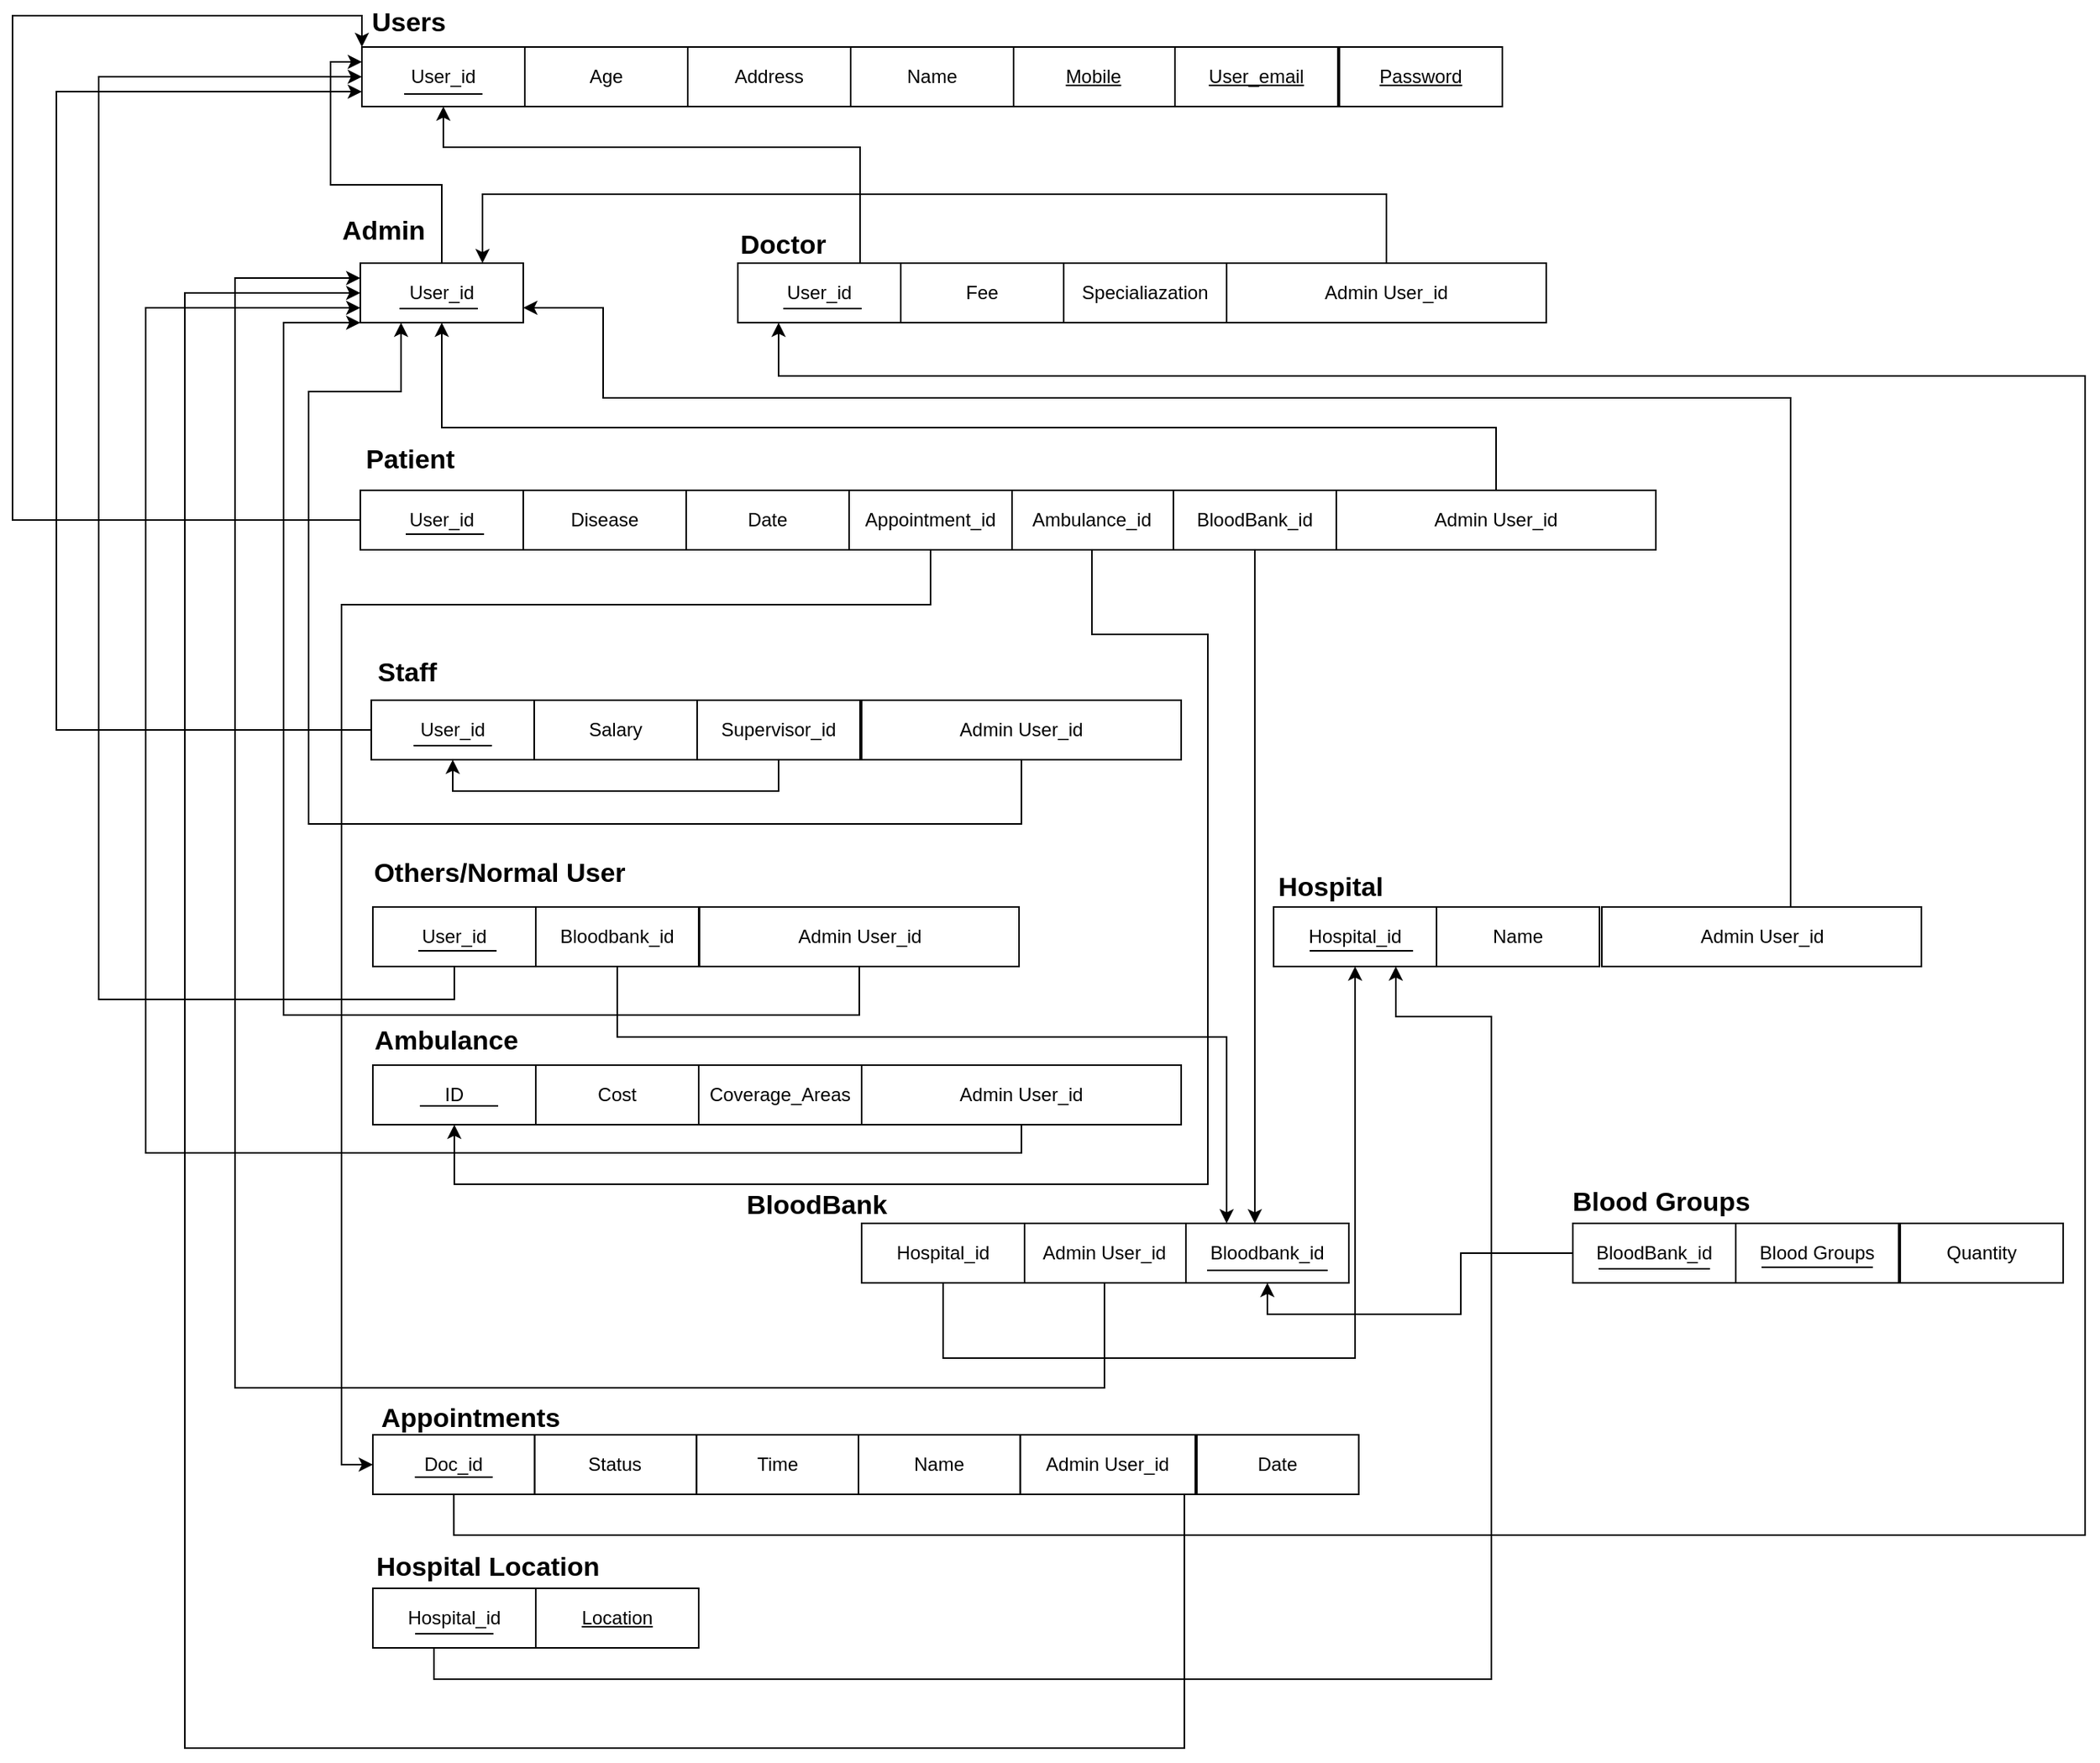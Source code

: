 <mxfile version="24.2.5" type="device">
  <diagram name="Page-1" id="t8lxZt6YW_YcsH63pe30">
    <mxGraphModel dx="1834" dy="1938" grid="0" gridSize="10" guides="1" tooltips="1" connect="1" arrows="1" fold="1" page="0" pageScale="1" pageWidth="1169" pageHeight="827" math="0" shadow="0">
      <root>
        <mxCell id="0" />
        <mxCell id="1" parent="0" />
        <mxCell id="Dp11Pmm7sF2zPxHeD_B5-30" value="" style="group" parent="1" vertex="1" connectable="0">
          <mxGeometry x="4" y="-78" width="208" height="38" as="geometry" />
        </mxCell>
        <mxCell id="Dp11Pmm7sF2zPxHeD_B5-15" value="Hospital_id" style="rounded=0;whiteSpace=wrap;html=1;" parent="Dp11Pmm7sF2zPxHeD_B5-30" vertex="1">
          <mxGeometry width="104" height="38" as="geometry" />
        </mxCell>
        <mxCell id="Dp11Pmm7sF2zPxHeD_B5-16" value="&lt;u&gt;Location&lt;/u&gt;" style="rounded=0;whiteSpace=wrap;html=1;" parent="Dp11Pmm7sF2zPxHeD_B5-30" vertex="1">
          <mxGeometry x="104" width="104" height="38" as="geometry" />
        </mxCell>
        <mxCell id="Dp11Pmm7sF2zPxHeD_B5-81" value="" style="endArrow=none;html=1;rounded=0;" parent="Dp11Pmm7sF2zPxHeD_B5-30" edge="1">
          <mxGeometry width="50" height="50" relative="1" as="geometry">
            <mxPoint x="27" y="29" as="sourcePoint" />
            <mxPoint x="77" y="29" as="targetPoint" />
          </mxGeometry>
        </mxCell>
        <mxCell id="Dp11Pmm7sF2zPxHeD_B5-54" value="Hospital Location" style="text;html=1;align=center;verticalAlign=middle;whiteSpace=wrap;rounded=0;fontStyle=1;fontSize=17;" parent="1" vertex="1">
          <mxGeometry x="-3" y="-106" width="161" height="30" as="geometry" />
        </mxCell>
        <mxCell id="Dp11Pmm7sF2zPxHeD_B5-60" value="" style="group" parent="1" vertex="1" connectable="0">
          <mxGeometry x="752" y="-339" width="226" height="66" as="geometry" />
        </mxCell>
        <mxCell id="Dp11Pmm7sF2zPxHeD_B5-29" value="" style="group" parent="Dp11Pmm7sF2zPxHeD_B5-60" vertex="1" connectable="0">
          <mxGeometry x="18" y="28" width="208" height="38" as="geometry" />
        </mxCell>
        <mxCell id="Dp11Pmm7sF2zPxHeD_B5-23" value="BloodBank_id" style="rounded=0;whiteSpace=wrap;html=1;" parent="Dp11Pmm7sF2zPxHeD_B5-29" vertex="1">
          <mxGeometry width="104" height="38" as="geometry" />
        </mxCell>
        <mxCell id="Dp11Pmm7sF2zPxHeD_B5-24" value="Blood Groups" style="rounded=0;whiteSpace=wrap;html=1;" parent="Dp11Pmm7sF2zPxHeD_B5-29" vertex="1">
          <mxGeometry x="104" width="104" height="38" as="geometry" />
        </mxCell>
        <mxCell id="Dp11Pmm7sF2zPxHeD_B5-86" value="" style="endArrow=none;html=1;rounded=0;" parent="Dp11Pmm7sF2zPxHeD_B5-29" edge="1">
          <mxGeometry width="50" height="50" relative="1" as="geometry">
            <mxPoint x="120.5" y="28" as="sourcePoint" />
            <mxPoint x="191.5" y="28" as="targetPoint" />
          </mxGeometry>
        </mxCell>
        <mxCell id="Dp11Pmm7sF2zPxHeD_B5-82" value="" style="endArrow=none;html=1;rounded=0;" parent="Dp11Pmm7sF2zPxHeD_B5-29" edge="1">
          <mxGeometry width="50" height="50" relative="1" as="geometry">
            <mxPoint x="16.5" y="29" as="sourcePoint" />
            <mxPoint x="87.5" y="29" as="targetPoint" />
          </mxGeometry>
        </mxCell>
        <mxCell id="Dp11Pmm7sF2zPxHeD_B5-49" value="Blood Groups" style="text;html=1;align=center;verticalAlign=middle;whiteSpace=wrap;rounded=0;fontStyle=1;fontSize=17;" parent="Dp11Pmm7sF2zPxHeD_B5-60" vertex="1">
          <mxGeometry width="149" height="30" as="geometry" />
        </mxCell>
        <mxCell id="Dp11Pmm7sF2zPxHeD_B5-61" value="" style="group" parent="1" vertex="1" connectable="0">
          <mxGeometry x="-3" y="-337" width="630" height="64" as="geometry" />
        </mxCell>
        <mxCell id="niFvIInuQAFIrLRp8Wx1-51" value="" style="group" parent="Dp11Pmm7sF2zPxHeD_B5-61" vertex="1" connectable="0">
          <mxGeometry x="7" y="26" width="623" height="38" as="geometry" />
        </mxCell>
        <mxCell id="niFvIInuQAFIrLRp8Wx1-54" value="Admin User_id" style="rounded=0;whiteSpace=wrap;html=1;" parent="niFvIInuQAFIrLRp8Wx1-51" vertex="1">
          <mxGeometry x="415" width="104" height="38" as="geometry" />
        </mxCell>
        <mxCell id="niFvIInuQAFIrLRp8Wx1-55" value="Bloodbank_id" style="rounded=0;whiteSpace=wrap;html=1;" parent="niFvIInuQAFIrLRp8Wx1-51" vertex="1">
          <mxGeometry x="519" width="104" height="38" as="geometry" />
        </mxCell>
        <mxCell id="niFvIInuQAFIrLRp8Wx1-56" value="Hospital_id" style="rounded=0;whiteSpace=wrap;html=1;" parent="niFvIInuQAFIrLRp8Wx1-51" vertex="1">
          <mxGeometry x="312" width="104" height="38" as="geometry" />
        </mxCell>
        <mxCell id="Dp11Pmm7sF2zPxHeD_B5-79" value="" style="endArrow=none;html=1;rounded=0;" parent="niFvIInuQAFIrLRp8Wx1-51" edge="1">
          <mxGeometry width="50" height="50" relative="1" as="geometry">
            <mxPoint x="532.5" y="30" as="sourcePoint" />
            <mxPoint x="609.5" y="30" as="targetPoint" />
          </mxGeometry>
        </mxCell>
        <mxCell id="Dp11Pmm7sF2zPxHeD_B5-51" value="BloodBank" style="text;html=1;align=center;verticalAlign=middle;whiteSpace=wrap;rounded=0;fontStyle=1;fontSize=17;" parent="Dp11Pmm7sF2zPxHeD_B5-61" vertex="1">
          <mxGeometry x="237" width="107" height="30" as="geometry" />
        </mxCell>
        <mxCell id="Dp11Pmm7sF2zPxHeD_B5-62" value="" style="group" parent="1" vertex="1" connectable="0">
          <mxGeometry x="-7" y="-201" width="645.329" height="65" as="geometry" />
        </mxCell>
        <mxCell id="niFvIInuQAFIrLRp8Wx1-115" value="" style="group" parent="Dp11Pmm7sF2zPxHeD_B5-62" vertex="1" connectable="0">
          <mxGeometry x="11" y="25" width="634.329" height="40" as="geometry" />
        </mxCell>
        <mxCell id="niFvIInuQAFIrLRp8Wx1-116" value="Doc_id" style="rounded=0;whiteSpace=wrap;html=1;" parent="niFvIInuQAFIrLRp8Wx1-115" vertex="1">
          <mxGeometry width="103.332" height="38" as="geometry" />
        </mxCell>
        <mxCell id="niFvIInuQAFIrLRp8Wx1-117" value="Status" style="rounded=0;whiteSpace=wrap;html=1;" parent="niFvIInuQAFIrLRp8Wx1-115" vertex="1">
          <mxGeometry x="103.332" width="103.332" height="38" as="geometry" />
        </mxCell>
        <mxCell id="niFvIInuQAFIrLRp8Wx1-120" value="Name" style="rounded=0;whiteSpace=wrap;html=1;" parent="niFvIInuQAFIrLRp8Wx1-115" vertex="1">
          <mxGeometry x="309.997" width="103.332" height="38" as="geometry" />
        </mxCell>
        <mxCell id="niFvIInuQAFIrLRp8Wx1-121" value="Time" style="rounded=0;whiteSpace=wrap;html=1;" parent="niFvIInuQAFIrLRp8Wx1-115" vertex="1">
          <mxGeometry x="206.665" width="103.332" height="38" as="geometry" />
        </mxCell>
        <mxCell id="Dp11Pmm7sF2zPxHeD_B5-21" value="Admin User_id" style="rounded=0;whiteSpace=wrap;html=1;movable=1;resizable=1;rotatable=1;deletable=1;editable=1;locked=0;connectable=1;container=0;" parent="niFvIInuQAFIrLRp8Wx1-115" vertex="1">
          <mxGeometry x="413.33" width="111.67" height="38" as="geometry" />
        </mxCell>
        <mxCell id="Dp11Pmm7sF2zPxHeD_B5-80" value="" style="endArrow=none;html=1;rounded=0;" parent="niFvIInuQAFIrLRp8Wx1-115" edge="1">
          <mxGeometry width="50" height="50" relative="1" as="geometry">
            <mxPoint x="26.827" y="27" as="sourcePoint" />
            <mxPoint x="76.506" y="27" as="targetPoint" />
          </mxGeometry>
        </mxCell>
        <mxCell id="iuuWkMj3sUxQmYmU7FHi-2" value="Date" style="rounded=0;whiteSpace=wrap;html=1;" parent="niFvIInuQAFIrLRp8Wx1-115" vertex="1">
          <mxGeometry x="525.997" width="103.332" height="38" as="geometry" />
        </mxCell>
        <mxCell id="Dp11Pmm7sF2zPxHeD_B5-50" value="Appointments" style="text;html=1;align=center;verticalAlign=middle;whiteSpace=wrap;rounded=0;fontStyle=1;fontSize=17;" parent="Dp11Pmm7sF2zPxHeD_B5-62" vertex="1">
          <mxGeometry width="147" height="30" as="geometry" />
        </mxCell>
        <mxCell id="Dp11Pmm7sF2zPxHeD_B5-63" value="" style="group" parent="1" vertex="1" connectable="0">
          <mxGeometry x="573" y="-540" width="419.5" height="65" as="geometry" />
        </mxCell>
        <mxCell id="Dp11Pmm7sF2zPxHeD_B5-55" value="" style="group" parent="Dp11Pmm7sF2zPxHeD_B5-63" vertex="1" connectable="0">
          <mxGeometry x="6" y="27" width="413.5" height="38" as="geometry" />
        </mxCell>
        <mxCell id="Dp11Pmm7sF2zPxHeD_B5-56" value="Hospital_id" style="rounded=0;whiteSpace=wrap;html=1;" parent="Dp11Pmm7sF2zPxHeD_B5-55" vertex="1">
          <mxGeometry width="104" height="38" as="geometry" />
        </mxCell>
        <mxCell id="Dp11Pmm7sF2zPxHeD_B5-57" value="Name" style="rounded=0;whiteSpace=wrap;html=1;" parent="Dp11Pmm7sF2zPxHeD_B5-55" vertex="1">
          <mxGeometry x="104" width="104" height="38" as="geometry" />
        </mxCell>
        <mxCell id="Dp11Pmm7sF2zPxHeD_B5-58" value="Admin User_id" style="rounded=0;whiteSpace=wrap;html=1;movable=1;resizable=1;rotatable=1;deletable=1;editable=1;locked=0;connectable=1;container=0;" parent="Dp11Pmm7sF2zPxHeD_B5-55" vertex="1">
          <mxGeometry x="209.5" width="204" height="38" as="geometry" />
        </mxCell>
        <mxCell id="Dp11Pmm7sF2zPxHeD_B5-77" value="" style="endArrow=none;html=1;rounded=0;entryX=0.856;entryY=0.737;entryDx=0;entryDy=0;entryPerimeter=0;" parent="Dp11Pmm7sF2zPxHeD_B5-55" target="Dp11Pmm7sF2zPxHeD_B5-56" edge="1">
          <mxGeometry width="50" height="50" relative="1" as="geometry">
            <mxPoint x="23" y="28" as="sourcePoint" />
            <mxPoint x="77" y="28" as="targetPoint" />
          </mxGeometry>
        </mxCell>
        <mxCell id="Dp11Pmm7sF2zPxHeD_B5-59" value="Hospital" style="text;html=1;align=center;verticalAlign=middle;whiteSpace=wrap;rounded=0;fontStyle=1;fontSize=17;" parent="Dp11Pmm7sF2zPxHeD_B5-63" vertex="1">
          <mxGeometry width="85" height="30" as="geometry" />
        </mxCell>
        <mxCell id="Dp11Pmm7sF2zPxHeD_B5-64" value="" style="group" parent="1" vertex="1" connectable="0">
          <mxGeometry x="-29" y="-442" width="549" height="68" as="geometry" />
        </mxCell>
        <mxCell id="Dp11Pmm7sF2zPxHeD_B5-13" value="" style="group" parent="Dp11Pmm7sF2zPxHeD_B5-64" vertex="1" connectable="0">
          <mxGeometry x="33" y="30" width="516" height="38" as="geometry" />
        </mxCell>
        <mxCell id="niFvIInuQAFIrLRp8Wx1-95" value="ID" style="rounded=0;whiteSpace=wrap;html=1;" parent="Dp11Pmm7sF2zPxHeD_B5-13" vertex="1">
          <mxGeometry width="104" height="38" as="geometry" />
        </mxCell>
        <mxCell id="niFvIInuQAFIrLRp8Wx1-96" value="Cost" style="rounded=0;whiteSpace=wrap;html=1;" parent="Dp11Pmm7sF2zPxHeD_B5-13" vertex="1">
          <mxGeometry x="104" width="104" height="38" as="geometry" />
        </mxCell>
        <mxCell id="niFvIInuQAFIrLRp8Wx1-100" value="Coverage_Areas" style="rounded=0;whiteSpace=wrap;html=1;" parent="Dp11Pmm7sF2zPxHeD_B5-13" vertex="1">
          <mxGeometry x="208" width="104" height="38" as="geometry" />
        </mxCell>
        <mxCell id="Dp11Pmm7sF2zPxHeD_B5-12" value="Admin User_id" style="rounded=0;whiteSpace=wrap;html=1;movable=1;resizable=1;rotatable=1;deletable=1;editable=1;locked=0;connectable=1;container=0;" parent="Dp11Pmm7sF2zPxHeD_B5-13" vertex="1">
          <mxGeometry x="312" width="204" height="38" as="geometry" />
        </mxCell>
        <mxCell id="Dp11Pmm7sF2zPxHeD_B5-78" value="" style="endArrow=none;html=1;rounded=0;" parent="Dp11Pmm7sF2zPxHeD_B5-13" edge="1">
          <mxGeometry width="50" height="50" relative="1" as="geometry">
            <mxPoint x="30" y="26" as="sourcePoint" />
            <mxPoint x="80" y="26" as="targetPoint" />
          </mxGeometry>
        </mxCell>
        <mxCell id="Dp11Pmm7sF2zPxHeD_B5-48" value="Ambulance" style="text;html=1;align=center;verticalAlign=middle;whiteSpace=wrap;rounded=0;fontStyle=1;fontSize=17;" parent="Dp11Pmm7sF2zPxHeD_B5-64" vertex="1">
          <mxGeometry width="160" height="30" as="geometry" />
        </mxCell>
        <mxCell id="Dp11Pmm7sF2zPxHeD_B5-66" value="" style="group" parent="1" vertex="1" connectable="0">
          <mxGeometry x="-4" y="-677" width="630" height="70" as="geometry" />
        </mxCell>
        <mxCell id="niFvIInuQAFIrLRp8Wx1-73" value="" style="group" parent="Dp11Pmm7sF2zPxHeD_B5-66" vertex="1" connectable="0">
          <mxGeometry x="7" y="32" width="623" height="38" as="geometry" />
        </mxCell>
        <mxCell id="Dp11Pmm7sF2zPxHeD_B5-3" value="" style="group" parent="niFvIInuQAFIrLRp8Wx1-73" vertex="1" connectable="0">
          <mxGeometry width="517" height="38" as="geometry" />
        </mxCell>
        <mxCell id="niFvIInuQAFIrLRp8Wx1-74" value="User_id" style="rounded=0;whiteSpace=wrap;html=1;" parent="Dp11Pmm7sF2zPxHeD_B5-3" vertex="1">
          <mxGeometry width="104" height="38" as="geometry" />
        </mxCell>
        <mxCell id="niFvIInuQAFIrLRp8Wx1-75" value="Salary" style="rounded=0;whiteSpace=wrap;html=1;" parent="Dp11Pmm7sF2zPxHeD_B5-3" vertex="1">
          <mxGeometry x="104" width="104" height="38" as="geometry" />
        </mxCell>
        <mxCell id="uhzM7ylXwzlIpAD8m68k-15" style="edgeStyle=orthogonalEdgeStyle;rounded=0;orthogonalLoop=1;jettySize=auto;html=1;entryX=0.5;entryY=1;entryDx=0;entryDy=0;" parent="Dp11Pmm7sF2zPxHeD_B5-3" source="niFvIInuQAFIrLRp8Wx1-79" target="niFvIInuQAFIrLRp8Wx1-74" edge="1">
          <mxGeometry relative="1" as="geometry">
            <Array as="points">
              <mxPoint x="260" y="58" />
              <mxPoint x="52" y="58" />
            </Array>
          </mxGeometry>
        </mxCell>
        <mxCell id="niFvIInuQAFIrLRp8Wx1-79" value="Supervisor_id" style="rounded=0;whiteSpace=wrap;html=1;" parent="Dp11Pmm7sF2zPxHeD_B5-3" vertex="1">
          <mxGeometry x="208" width="104" height="38" as="geometry" />
        </mxCell>
        <mxCell id="Dp11Pmm7sF2zPxHeD_B5-2" value="Admin User_id" style="rounded=0;whiteSpace=wrap;html=1;movable=1;resizable=1;rotatable=1;deletable=1;editable=1;locked=0;connectable=1;container=0;" parent="Dp11Pmm7sF2zPxHeD_B5-3" vertex="1">
          <mxGeometry x="313" width="204" height="38" as="geometry" />
        </mxCell>
        <mxCell id="Dp11Pmm7sF2zPxHeD_B5-75" value="" style="endArrow=none;html=1;rounded=0;" parent="Dp11Pmm7sF2zPxHeD_B5-3" edge="1">
          <mxGeometry width="50" height="50" relative="1" as="geometry">
            <mxPoint x="27" y="29" as="sourcePoint" />
            <mxPoint x="77" y="29" as="targetPoint" />
          </mxGeometry>
        </mxCell>
        <mxCell id="Dp11Pmm7sF2zPxHeD_B5-40" value="Staff" style="text;html=1;align=center;verticalAlign=middle;whiteSpace=wrap;rounded=0;fontStyle=1;fontSize=17;" parent="Dp11Pmm7sF2zPxHeD_B5-66" vertex="1">
          <mxGeometry width="60" height="30" as="geometry" />
        </mxCell>
        <mxCell id="Dp11Pmm7sF2zPxHeD_B5-67" value="" style="group" parent="1" vertex="1" connectable="0">
          <mxGeometry x="-4" y="-813" width="827" height="72" as="geometry" />
        </mxCell>
        <mxCell id="niFvIInuQAFIrLRp8Wx1-44" value="" style="group" parent="Dp11Pmm7sF2zPxHeD_B5-67" vertex="1" connectable="0">
          <mxGeometry y="34" width="623" height="38" as="geometry" />
        </mxCell>
        <mxCell id="niFvIInuQAFIrLRp8Wx1-45" value="User_id" style="rounded=0;whiteSpace=wrap;html=1;" parent="niFvIInuQAFIrLRp8Wx1-44" vertex="1">
          <mxGeometry width="104" height="38" as="geometry" />
        </mxCell>
        <mxCell id="niFvIInuQAFIrLRp8Wx1-46" value="Disease" style="rounded=0;whiteSpace=wrap;html=1;" parent="niFvIInuQAFIrLRp8Wx1-44" vertex="1">
          <mxGeometry x="104" width="104" height="38" as="geometry" />
        </mxCell>
        <mxCell id="niFvIInuQAFIrLRp8Wx1-47" value="Ambulance_id" style="rounded=0;whiteSpace=wrap;html=1;" parent="niFvIInuQAFIrLRp8Wx1-44" vertex="1">
          <mxGeometry x="415" width="104" height="38" as="geometry" />
        </mxCell>
        <mxCell id="niFvIInuQAFIrLRp8Wx1-48" value="BloodBank_id" style="rounded=0;whiteSpace=wrap;html=1;" parent="niFvIInuQAFIrLRp8Wx1-44" vertex="1">
          <mxGeometry x="519" width="104" height="38" as="geometry" />
        </mxCell>
        <mxCell id="niFvIInuQAFIrLRp8Wx1-49" value="Appointment_id" style="rounded=0;whiteSpace=wrap;html=1;" parent="niFvIInuQAFIrLRp8Wx1-44" vertex="1">
          <mxGeometry x="312" width="104" height="38" as="geometry" />
        </mxCell>
        <mxCell id="niFvIInuQAFIrLRp8Wx1-50" value="Date" style="rounded=0;whiteSpace=wrap;html=1;" parent="niFvIInuQAFIrLRp8Wx1-44" vertex="1">
          <mxGeometry x="208" width="104" height="38" as="geometry" />
        </mxCell>
        <mxCell id="Dp11Pmm7sF2zPxHeD_B5-74" value="" style="endArrow=none;html=1;rounded=0;" parent="niFvIInuQAFIrLRp8Wx1-44" edge="1">
          <mxGeometry width="50" height="50" relative="1" as="geometry">
            <mxPoint x="29" y="28" as="sourcePoint" />
            <mxPoint x="79" y="28" as="targetPoint" />
          </mxGeometry>
        </mxCell>
        <mxCell id="Dp11Pmm7sF2zPxHeD_B5-1" value="Admin User_id" style="rounded=0;whiteSpace=wrap;html=1;movable=1;resizable=1;rotatable=1;deletable=1;editable=1;locked=0;connectable=1;container=0;" parent="Dp11Pmm7sF2zPxHeD_B5-67" vertex="1">
          <mxGeometry x="623" y="34" width="204" height="38" as="geometry" />
        </mxCell>
        <mxCell id="Dp11Pmm7sF2zPxHeD_B5-41" value="Patient" style="text;html=1;align=center;verticalAlign=middle;whiteSpace=wrap;rounded=0;fontStyle=1;fontSize=17;" parent="Dp11Pmm7sF2zPxHeD_B5-67" vertex="1">
          <mxGeometry x="2" width="60" height="30" as="geometry" />
        </mxCell>
        <mxCell id="Dp11Pmm7sF2zPxHeD_B5-68" value="" style="group" parent="1" vertex="1" connectable="0">
          <mxGeometry x="236" y="-950" width="517" height="64" as="geometry" />
        </mxCell>
        <mxCell id="niFvIInuQAFIrLRp8Wx1-81" value="User_id" style="rounded=0;whiteSpace=wrap;html=1;movable=1;resizable=1;rotatable=1;deletable=1;editable=1;locked=0;connectable=1;container=0;" parent="Dp11Pmm7sF2zPxHeD_B5-68" vertex="1">
          <mxGeometry x="1" y="26" width="104" height="38" as="geometry" />
        </mxCell>
        <mxCell id="niFvIInuQAFIrLRp8Wx1-82" value="Fee" style="rounded=0;whiteSpace=wrap;html=1;movable=1;resizable=1;rotatable=1;deletable=1;editable=1;locked=0;connectable=1;container=0;" parent="Dp11Pmm7sF2zPxHeD_B5-68" vertex="1">
          <mxGeometry x="105" y="26" width="104" height="38" as="geometry" />
        </mxCell>
        <mxCell id="niFvIInuQAFIrLRp8Wx1-85" value="Admin User_id" style="rounded=0;whiteSpace=wrap;html=1;movable=1;resizable=1;rotatable=1;deletable=1;editable=1;locked=0;connectable=1;container=0;" parent="Dp11Pmm7sF2zPxHeD_B5-68" vertex="1">
          <mxGeometry x="313" y="26" width="204" height="38" as="geometry" />
        </mxCell>
        <mxCell id="niFvIInuQAFIrLRp8Wx1-86" value="Specialiazation" style="rounded=0;whiteSpace=wrap;html=1;movable=1;resizable=1;rotatable=1;deletable=1;editable=1;locked=0;connectable=1;container=0;" parent="Dp11Pmm7sF2zPxHeD_B5-68" vertex="1">
          <mxGeometry x="209" y="26" width="104" height="38" as="geometry" />
        </mxCell>
        <mxCell id="Dp11Pmm7sF2zPxHeD_B5-42" value="Doctor" style="text;html=1;align=center;verticalAlign=middle;whiteSpace=wrap;rounded=0;fontStyle=1;fontSize=17;" parent="Dp11Pmm7sF2zPxHeD_B5-68" vertex="1">
          <mxGeometry width="60" height="30" as="geometry" />
        </mxCell>
        <mxCell id="Dp11Pmm7sF2zPxHeD_B5-73" value="" style="endArrow=none;html=1;rounded=0;" parent="Dp11Pmm7sF2zPxHeD_B5-68" edge="1">
          <mxGeometry width="50" height="50" relative="1" as="geometry">
            <mxPoint x="30" y="55" as="sourcePoint" />
            <mxPoint x="80" y="55" as="targetPoint" />
          </mxGeometry>
        </mxCell>
        <mxCell id="Dp11Pmm7sF2zPxHeD_B5-69" value="" style="group" parent="1" vertex="1" connectable="0">
          <mxGeometry x="-4" y="-954" width="104" height="68" as="geometry" />
        </mxCell>
        <mxCell id="niFvIInuQAFIrLRp8Wx1-102" value="User_id" style="rounded=0;whiteSpace=wrap;html=1;" parent="Dp11Pmm7sF2zPxHeD_B5-69" vertex="1">
          <mxGeometry y="30" width="104" height="38" as="geometry" />
        </mxCell>
        <mxCell id="Dp11Pmm7sF2zPxHeD_B5-72" value="" style="endArrow=none;html=1;rounded=0;" parent="Dp11Pmm7sF2zPxHeD_B5-69" edge="1">
          <mxGeometry width="50" height="50" relative="1" as="geometry">
            <mxPoint x="25" y="59" as="sourcePoint" />
            <mxPoint x="75" y="59" as="targetPoint" />
          </mxGeometry>
        </mxCell>
        <mxCell id="Dp11Pmm7sF2zPxHeD_B5-43" value="Admin" style="text;html=1;align=center;verticalAlign=middle;whiteSpace=wrap;rounded=0;fontStyle=1;fontSize=17;" parent="Dp11Pmm7sF2zPxHeD_B5-69" vertex="1">
          <mxGeometry x="-15" y="-5" width="60" height="30" as="geometry" />
        </mxCell>
        <mxCell id="Dp11Pmm7sF2zPxHeD_B5-70" value="" style="group" parent="1" vertex="1" connectable="0">
          <mxGeometry x="-3" y="-1092" width="623" height="68" as="geometry" />
        </mxCell>
        <mxCell id="niFvIInuQAFIrLRp8Wx1-108" value="" style="group" parent="Dp11Pmm7sF2zPxHeD_B5-70" vertex="1" connectable="0">
          <mxGeometry y="30" width="623" height="38" as="geometry" />
        </mxCell>
        <mxCell id="niFvIInuQAFIrLRp8Wx1-109" value="User_id" style="rounded=0;whiteSpace=wrap;html=1;" parent="niFvIInuQAFIrLRp8Wx1-108" vertex="1">
          <mxGeometry width="104" height="38" as="geometry" />
        </mxCell>
        <mxCell id="niFvIInuQAFIrLRp8Wx1-110" value="Age" style="rounded=0;whiteSpace=wrap;html=1;" parent="niFvIInuQAFIrLRp8Wx1-108" vertex="1">
          <mxGeometry x="104" width="104" height="38" as="geometry" />
        </mxCell>
        <mxCell id="niFvIInuQAFIrLRp8Wx1-111" value="&lt;u&gt;Mobile&lt;/u&gt;" style="rounded=0;whiteSpace=wrap;html=1;" parent="niFvIInuQAFIrLRp8Wx1-108" vertex="1">
          <mxGeometry x="415" width="104" height="38" as="geometry" />
        </mxCell>
        <mxCell id="niFvIInuQAFIrLRp8Wx1-112" value="&lt;u&gt;User_email&lt;/u&gt;" style="rounded=0;whiteSpace=wrap;html=1;" parent="niFvIInuQAFIrLRp8Wx1-108" vertex="1">
          <mxGeometry x="519" width="104" height="38" as="geometry" />
        </mxCell>
        <mxCell id="niFvIInuQAFIrLRp8Wx1-113" value="Name" style="rounded=0;whiteSpace=wrap;html=1;" parent="niFvIInuQAFIrLRp8Wx1-108" vertex="1">
          <mxGeometry x="312" width="104" height="38" as="geometry" />
        </mxCell>
        <mxCell id="niFvIInuQAFIrLRp8Wx1-114" value="Address" style="rounded=0;whiteSpace=wrap;html=1;" parent="niFvIInuQAFIrLRp8Wx1-108" vertex="1">
          <mxGeometry x="208" width="104" height="38" as="geometry" />
        </mxCell>
        <mxCell id="niFvIInuQAFIrLRp8Wx1-123" value="" style="endArrow=none;html=1;rounded=0;" parent="niFvIInuQAFIrLRp8Wx1-108" edge="1">
          <mxGeometry width="50" height="50" relative="1" as="geometry">
            <mxPoint x="27" y="30" as="sourcePoint" />
            <mxPoint x="77" y="30" as="targetPoint" />
          </mxGeometry>
        </mxCell>
        <mxCell id="Dp11Pmm7sF2zPxHeD_B5-44" value="Users" style="text;html=1;align=center;verticalAlign=middle;whiteSpace=wrap;rounded=0;fontStyle=1;fontSize=17;" parent="Dp11Pmm7sF2zPxHeD_B5-70" vertex="1">
          <mxGeometry width="60" height="30" as="geometry" />
        </mxCell>
        <mxCell id="Dp11Pmm7sF2zPxHeD_B5-71" value="" style="group" parent="1" vertex="1" connectable="0">
          <mxGeometry x="-17" y="-549" width="433.5" height="74" as="geometry" />
        </mxCell>
        <mxCell id="Dp11Pmm7sF2zPxHeD_B5-47" value="Others/Normal User" style="text;html=1;align=center;verticalAlign=middle;whiteSpace=wrap;rounded=0;fontStyle=1;fontSize=17;" parent="Dp11Pmm7sF2zPxHeD_B5-71" vertex="1">
          <mxGeometry width="204" height="30" as="geometry" />
        </mxCell>
        <mxCell id="niFvIInuQAFIrLRp8Wx1-28" value="User_id" style="rounded=0;whiteSpace=wrap;html=1;" parent="Dp11Pmm7sF2zPxHeD_B5-71" vertex="1">
          <mxGeometry x="21" y="36" width="104" height="38" as="geometry" />
        </mxCell>
        <mxCell id="niFvIInuQAFIrLRp8Wx1-30" value="Bloodbank_id" style="rounded=0;whiteSpace=wrap;html=1;" parent="Dp11Pmm7sF2zPxHeD_B5-71" vertex="1">
          <mxGeometry x="125" y="36" width="104" height="38" as="geometry" />
        </mxCell>
        <mxCell id="Dp11Pmm7sF2zPxHeD_B5-9" value="Admin User_id" style="rounded=0;whiteSpace=wrap;html=1;movable=1;resizable=1;rotatable=1;deletable=1;editable=1;locked=0;connectable=1;container=0;" parent="Dp11Pmm7sF2zPxHeD_B5-71" vertex="1">
          <mxGeometry x="229.5" y="36" width="204" height="38" as="geometry" />
        </mxCell>
        <mxCell id="Dp11Pmm7sF2zPxHeD_B5-76" value="" style="endArrow=none;html=1;rounded=0;" parent="Dp11Pmm7sF2zPxHeD_B5-71" edge="1">
          <mxGeometry width="50" height="50" relative="1" as="geometry">
            <mxPoint x="50" y="64" as="sourcePoint" />
            <mxPoint x="100" y="64" as="targetPoint" />
          </mxGeometry>
        </mxCell>
        <mxCell id="uhzM7ylXwzlIpAD8m68k-1" style="edgeStyle=orthogonalEdgeStyle;rounded=0;orthogonalLoop=1;jettySize=auto;html=1;entryX=0.75;entryY=1;entryDx=0;entryDy=0;exitX=0.375;exitY=1;exitDx=0;exitDy=0;exitPerimeter=0;" parent="1" source="Dp11Pmm7sF2zPxHeD_B5-15" target="Dp11Pmm7sF2zPxHeD_B5-56" edge="1">
          <mxGeometry relative="1" as="geometry">
            <Array as="points">
              <mxPoint x="43" y="-20" />
              <mxPoint x="718" y="-20" />
              <mxPoint x="718" y="-443" />
              <mxPoint x="657" y="-443" />
            </Array>
          </mxGeometry>
        </mxCell>
        <mxCell id="uhzM7ylXwzlIpAD8m68k-3" style="edgeStyle=orthogonalEdgeStyle;rounded=0;orthogonalLoop=1;jettySize=auto;html=1;entryX=0.5;entryY=1;entryDx=0;entryDy=0;exitX=0.5;exitY=1;exitDx=0;exitDy=0;" parent="1" source="niFvIInuQAFIrLRp8Wx1-56" target="Dp11Pmm7sF2zPxHeD_B5-56" edge="1">
          <mxGeometry relative="1" as="geometry">
            <Array as="points">
              <mxPoint x="368" y="-225" />
              <mxPoint x="631" y="-225" />
            </Array>
          </mxGeometry>
        </mxCell>
        <mxCell id="uhzM7ylXwzlIpAD8m68k-4" style="edgeStyle=orthogonalEdgeStyle;rounded=0;orthogonalLoop=1;jettySize=auto;html=1;entryX=0.5;entryY=1;entryDx=0;entryDy=0;" parent="1" source="Dp11Pmm7sF2zPxHeD_B5-23" target="niFvIInuQAFIrLRp8Wx1-55" edge="1">
          <mxGeometry relative="1" as="geometry" />
        </mxCell>
        <mxCell id="uhzM7ylXwzlIpAD8m68k-5" style="edgeStyle=orthogonalEdgeStyle;rounded=0;orthogonalLoop=1;jettySize=auto;html=1;exitX=0.5;exitY=1;exitDx=0;exitDy=0;entryX=0.25;entryY=1;entryDx=0;entryDy=0;" parent="1" source="niFvIInuQAFIrLRp8Wx1-116" target="niFvIInuQAFIrLRp8Wx1-81" edge="1">
          <mxGeometry relative="1" as="geometry">
            <mxPoint x="291" y="-883" as="targetPoint" />
            <Array as="points">
              <mxPoint x="56" y="-112" />
              <mxPoint x="1097" y="-112" />
              <mxPoint x="1097" y="-852" />
              <mxPoint x="263" y="-852" />
            </Array>
          </mxGeometry>
        </mxCell>
        <mxCell id="uhzM7ylXwzlIpAD8m68k-6" style="edgeStyle=orthogonalEdgeStyle;rounded=0;orthogonalLoop=1;jettySize=auto;html=1;entryX=0;entryY=0.5;entryDx=0;entryDy=0;" parent="1" source="niFvIInuQAFIrLRp8Wx1-49" target="niFvIInuQAFIrLRp8Wx1-116" edge="1">
          <mxGeometry relative="1" as="geometry">
            <Array as="points">
              <mxPoint x="360" y="-706" />
              <mxPoint x="-16" y="-706" />
              <mxPoint x="-16" y="-157" />
            </Array>
          </mxGeometry>
        </mxCell>
        <mxCell id="uhzM7ylXwzlIpAD8m68k-7" style="edgeStyle=orthogonalEdgeStyle;rounded=0;orthogonalLoop=1;jettySize=auto;html=1;entryX=0;entryY=0.25;entryDx=0;entryDy=0;" parent="1" source="niFvIInuQAFIrLRp8Wx1-54" target="niFvIInuQAFIrLRp8Wx1-102" edge="1">
          <mxGeometry relative="1" as="geometry">
            <Array as="points">
              <mxPoint x="471" y="-206" />
              <mxPoint x="-84" y="-206" />
              <mxPoint x="-84" y="-914" />
            </Array>
          </mxGeometry>
        </mxCell>
        <mxCell id="uhzM7ylXwzlIpAD8m68k-8" style="edgeStyle=orthogonalEdgeStyle;rounded=0;orthogonalLoop=1;jettySize=auto;html=1;entryX=0;entryY=0.5;entryDx=0;entryDy=0;" parent="1" source="Dp11Pmm7sF2zPxHeD_B5-21" target="niFvIInuQAFIrLRp8Wx1-102" edge="1">
          <mxGeometry relative="1" as="geometry">
            <Array as="points">
              <mxPoint x="522" y="24" />
              <mxPoint x="-116" y="24" />
              <mxPoint x="-116" y="-905" />
            </Array>
          </mxGeometry>
        </mxCell>
        <mxCell id="uhzM7ylXwzlIpAD8m68k-9" style="edgeStyle=orthogonalEdgeStyle;rounded=0;orthogonalLoop=1;jettySize=auto;html=1;entryX=1;entryY=0.75;entryDx=0;entryDy=0;" parent="1" source="Dp11Pmm7sF2zPxHeD_B5-58" target="niFvIInuQAFIrLRp8Wx1-102" edge="1">
          <mxGeometry relative="1" as="geometry">
            <Array as="points">
              <mxPoint x="909" y="-838" />
              <mxPoint x="151" y="-838" />
              <mxPoint x="151" y="-895" />
            </Array>
          </mxGeometry>
        </mxCell>
        <mxCell id="uhzM7ylXwzlIpAD8m68k-11" style="edgeStyle=orthogonalEdgeStyle;rounded=0;orthogonalLoop=1;jettySize=auto;html=1;entryX=0;entryY=0.75;entryDx=0;entryDy=0;" parent="1" source="Dp11Pmm7sF2zPxHeD_B5-12" target="niFvIInuQAFIrLRp8Wx1-102" edge="1">
          <mxGeometry relative="1" as="geometry">
            <Array as="points">
              <mxPoint x="418" y="-356" />
              <mxPoint x="-141" y="-356" />
              <mxPoint x="-141" y="-895" />
            </Array>
          </mxGeometry>
        </mxCell>
        <mxCell id="uhzM7ylXwzlIpAD8m68k-12" style="edgeStyle=orthogonalEdgeStyle;rounded=0;orthogonalLoop=1;jettySize=auto;html=1;entryX=0;entryY=0.5;entryDx=0;entryDy=0;" parent="1" source="niFvIInuQAFIrLRp8Wx1-28" target="niFvIInuQAFIrLRp8Wx1-109" edge="1">
          <mxGeometry relative="1" as="geometry">
            <Array as="points">
              <mxPoint x="56" y="-454" />
              <mxPoint x="-171" y="-454" />
              <mxPoint x="-171" y="-1043" />
            </Array>
          </mxGeometry>
        </mxCell>
        <mxCell id="uhzM7ylXwzlIpAD8m68k-13" style="edgeStyle=orthogonalEdgeStyle;rounded=0;orthogonalLoop=1;jettySize=auto;html=1;entryX=0;entryY=1;entryDx=0;entryDy=0;" parent="1" source="Dp11Pmm7sF2zPxHeD_B5-9" target="niFvIInuQAFIrLRp8Wx1-102" edge="1">
          <mxGeometry relative="1" as="geometry">
            <Array as="points">
              <mxPoint x="315" y="-444" />
              <mxPoint x="-53" y="-444" />
              <mxPoint x="-53" y="-886" />
            </Array>
          </mxGeometry>
        </mxCell>
        <mxCell id="uhzM7ylXwzlIpAD8m68k-14" style="edgeStyle=orthogonalEdgeStyle;rounded=0;orthogonalLoop=1;jettySize=auto;html=1;entryX=0.25;entryY=0;entryDx=0;entryDy=0;" parent="1" source="niFvIInuQAFIrLRp8Wx1-30" target="niFvIInuQAFIrLRp8Wx1-55" edge="1">
          <mxGeometry relative="1" as="geometry">
            <Array as="points">
              <mxPoint x="160" y="-430" />
              <mxPoint x="549" y="-430" />
            </Array>
          </mxGeometry>
        </mxCell>
        <mxCell id="uhzM7ylXwzlIpAD8m68k-16" style="edgeStyle=orthogonalEdgeStyle;rounded=0;orthogonalLoop=1;jettySize=auto;html=1;entryX=0;entryY=0.75;entryDx=0;entryDy=0;" parent="1" source="niFvIInuQAFIrLRp8Wx1-74" target="niFvIInuQAFIrLRp8Wx1-109" edge="1">
          <mxGeometry relative="1" as="geometry">
            <Array as="points">
              <mxPoint x="-198" y="-626" />
              <mxPoint x="-198" y="-1033" />
            </Array>
          </mxGeometry>
        </mxCell>
        <mxCell id="uhzM7ylXwzlIpAD8m68k-17" style="edgeStyle=orthogonalEdgeStyle;rounded=0;orthogonalLoop=1;jettySize=auto;html=1;entryX=0;entryY=0;entryDx=0;entryDy=0;" parent="1" source="niFvIInuQAFIrLRp8Wx1-45" target="niFvIInuQAFIrLRp8Wx1-109" edge="1">
          <mxGeometry relative="1" as="geometry">
            <Array as="points">
              <mxPoint x="-226" y="-760" />
              <mxPoint x="-226" y="-1082" />
              <mxPoint x="-3" y="-1082" />
            </Array>
          </mxGeometry>
        </mxCell>
        <mxCell id="uhzM7ylXwzlIpAD8m68k-18" style="edgeStyle=orthogonalEdgeStyle;rounded=0;orthogonalLoop=1;jettySize=auto;html=1;entryX=0.5;entryY=1;entryDx=0;entryDy=0;" parent="1" source="niFvIInuQAFIrLRp8Wx1-47" target="niFvIInuQAFIrLRp8Wx1-95" edge="1">
          <mxGeometry relative="1" as="geometry">
            <Array as="points">
              <mxPoint x="463" y="-687" />
              <mxPoint x="537" y="-687" />
              <mxPoint x="537" y="-336" />
              <mxPoint x="56" y="-336" />
            </Array>
          </mxGeometry>
        </mxCell>
        <mxCell id="uhzM7ylXwzlIpAD8m68k-19" style="edgeStyle=orthogonalEdgeStyle;rounded=0;orthogonalLoop=1;jettySize=auto;html=1;" parent="1" source="niFvIInuQAFIrLRp8Wx1-48" target="niFvIInuQAFIrLRp8Wx1-55" edge="1">
          <mxGeometry relative="1" as="geometry">
            <Array as="points">
              <mxPoint x="567" y="-525" />
              <mxPoint x="567" y="-525" />
            </Array>
          </mxGeometry>
        </mxCell>
        <mxCell id="uhzM7ylXwzlIpAD8m68k-20" style="edgeStyle=orthogonalEdgeStyle;rounded=0;orthogonalLoop=1;jettySize=auto;html=1;entryX=0.5;entryY=1;entryDx=0;entryDy=0;" parent="1" source="Dp11Pmm7sF2zPxHeD_B5-1" target="niFvIInuQAFIrLRp8Wx1-102" edge="1">
          <mxGeometry relative="1" as="geometry">
            <Array as="points">
              <mxPoint x="721" y="-819" />
              <mxPoint x="48" y="-819" />
            </Array>
          </mxGeometry>
        </mxCell>
        <mxCell id="uhzM7ylXwzlIpAD8m68k-21" style="edgeStyle=orthogonalEdgeStyle;rounded=0;orthogonalLoop=1;jettySize=auto;html=1;entryX=0.5;entryY=1;entryDx=0;entryDy=0;exitX=0.75;exitY=0;exitDx=0;exitDy=0;" parent="1" source="niFvIInuQAFIrLRp8Wx1-81" target="niFvIInuQAFIrLRp8Wx1-109" edge="1">
          <mxGeometry relative="1" as="geometry">
            <Array as="points">
              <mxPoint x="315" y="-998" />
              <mxPoint x="49" y="-998" />
            </Array>
          </mxGeometry>
        </mxCell>
        <mxCell id="uhzM7ylXwzlIpAD8m68k-22" style="edgeStyle=orthogonalEdgeStyle;rounded=0;orthogonalLoop=1;jettySize=auto;html=1;entryX=0.75;entryY=0;entryDx=0;entryDy=0;" parent="1" source="niFvIInuQAFIrLRp8Wx1-85" target="niFvIInuQAFIrLRp8Wx1-102" edge="1">
          <mxGeometry relative="1" as="geometry">
            <Array as="points">
              <mxPoint x="651" y="-968" />
              <mxPoint x="74" y="-968" />
            </Array>
          </mxGeometry>
        </mxCell>
        <mxCell id="uhzM7ylXwzlIpAD8m68k-23" style="edgeStyle=orthogonalEdgeStyle;rounded=0;orthogonalLoop=1;jettySize=auto;html=1;entryX=0;entryY=0.25;entryDx=0;entryDy=0;" parent="1" source="niFvIInuQAFIrLRp8Wx1-102" target="niFvIInuQAFIrLRp8Wx1-109" edge="1">
          <mxGeometry relative="1" as="geometry" />
        </mxCell>
        <mxCell id="uhzM7ylXwzlIpAD8m68k-24" style="edgeStyle=orthogonalEdgeStyle;rounded=0;orthogonalLoop=1;jettySize=auto;html=1;entryX=0.25;entryY=1;entryDx=0;entryDy=0;" parent="1" source="Dp11Pmm7sF2zPxHeD_B5-2" target="niFvIInuQAFIrLRp8Wx1-102" edge="1">
          <mxGeometry relative="1" as="geometry">
            <Array as="points">
              <mxPoint x="418" y="-566" />
              <mxPoint x="-37" y="-566" />
              <mxPoint x="-37" y="-842" />
              <mxPoint x="22" y="-842" />
            </Array>
          </mxGeometry>
        </mxCell>
        <mxCell id="iuuWkMj3sUxQmYmU7FHi-1" value="Quantity" style="rounded=0;whiteSpace=wrap;html=1;" parent="1" vertex="1">
          <mxGeometry x="979" y="-311" width="104" height="38" as="geometry" />
        </mxCell>
        <mxCell id="43Nxe5eJosY_fRbwGO7I-1" value="&lt;u&gt;Password&lt;/u&gt;" style="rounded=0;whiteSpace=wrap;html=1;" vertex="1" parent="1">
          <mxGeometry x="621" y="-1062" width="104" height="38" as="geometry" />
        </mxCell>
      </root>
    </mxGraphModel>
  </diagram>
</mxfile>
